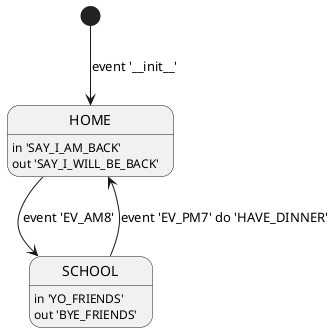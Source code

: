 @startuml
State HOME
HOME : in 'SAY_I_AM_BACK'
HOME : out 'SAY_I_WILL_BE_BACK'

State SCHOOL
SCHOOL : in 'YO_FRIENDS'
SCHOOL : out 'BYE_FRIENDS'

[*] --> HOME : event '__init__'
HOME --> SCHOOL : event 'EV_AM8'
SCHOOL --> HOME : event 'EV_PM7' do 'HAVE_DINNER'
@enduml